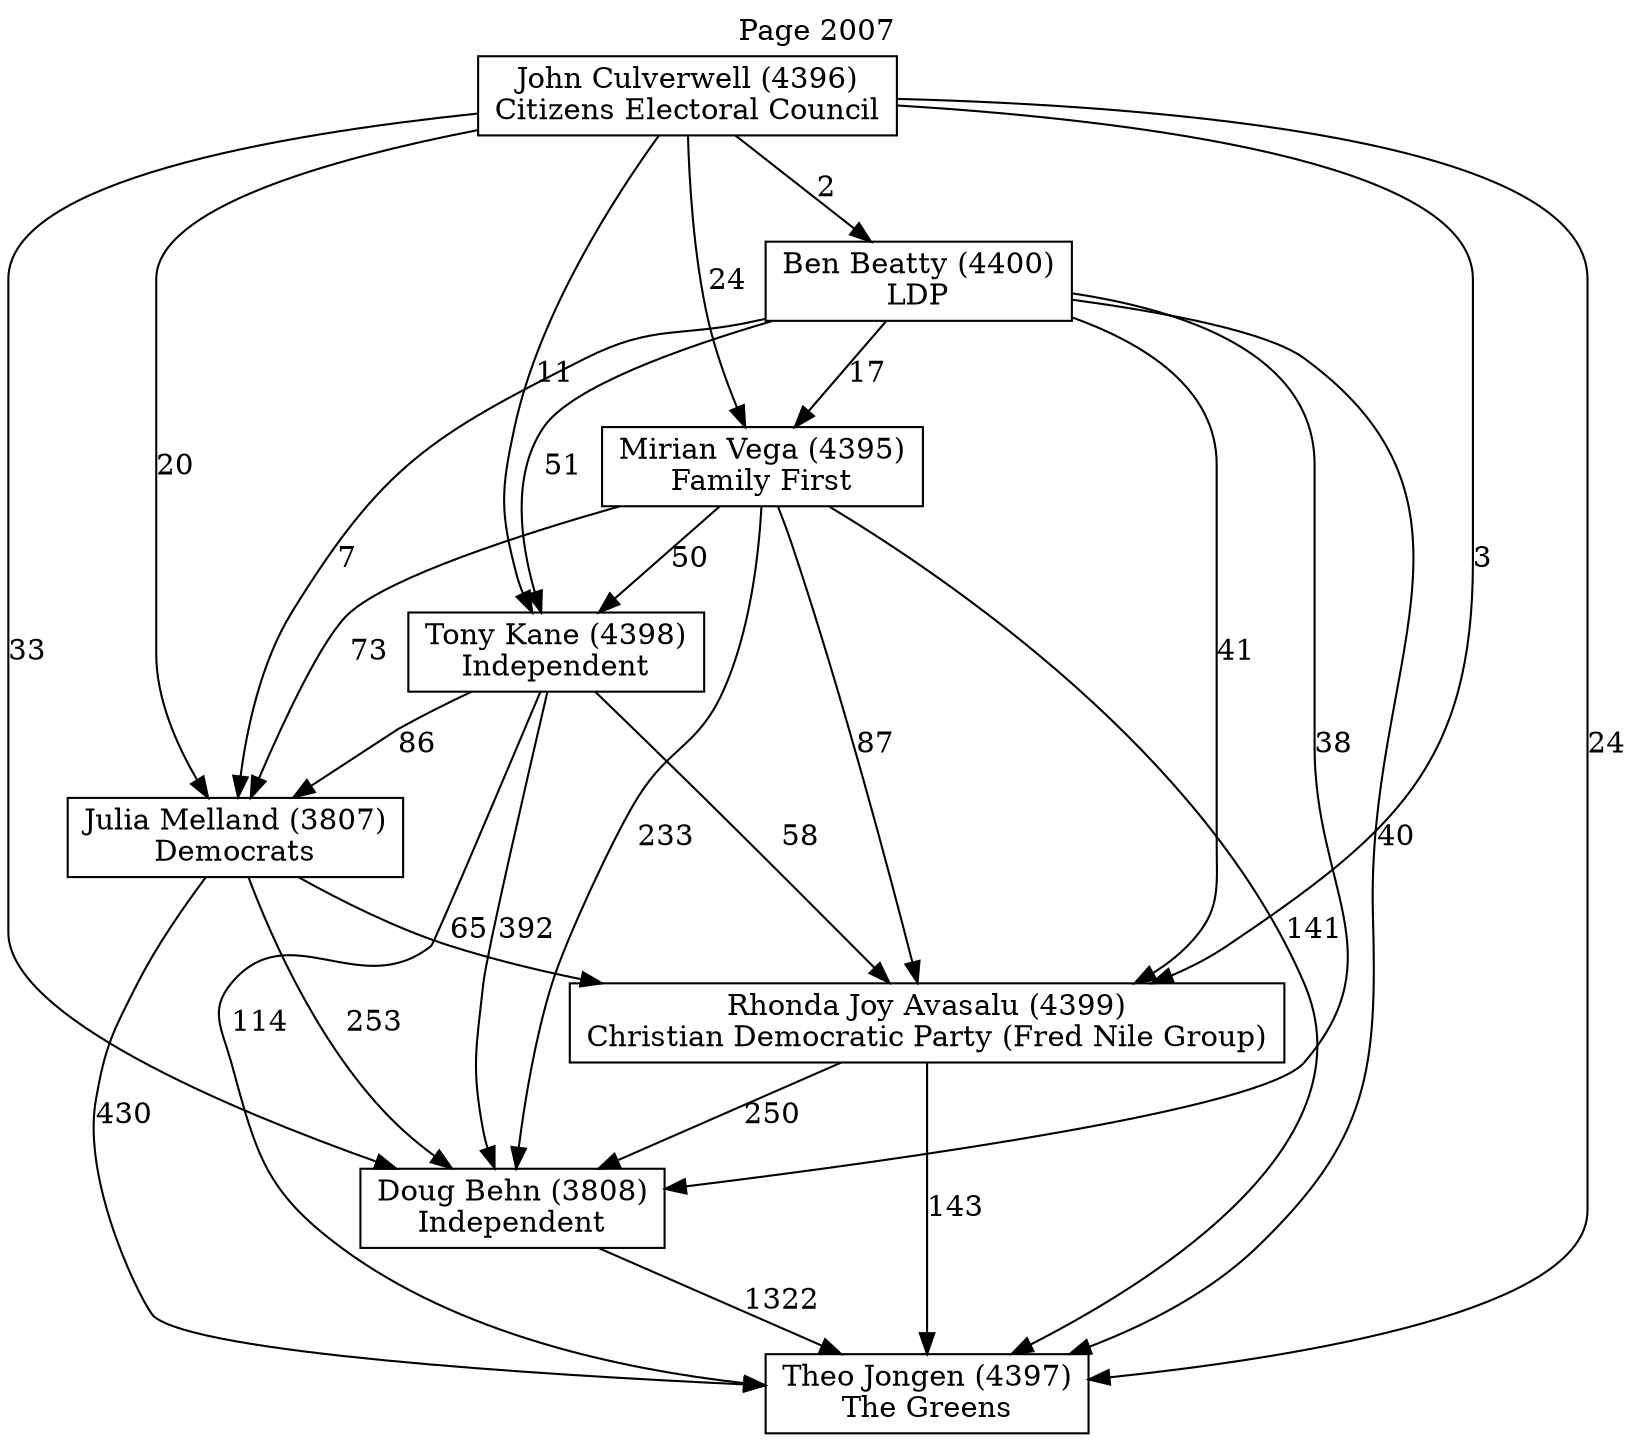 // House preference flow
digraph "Theo Jongen (4397)_Page_2007" {
	graph [label="Page 2007" labelloc=t mclimit=10]
	node [shape=box]
	"Theo Jongen (4397)" [label="Theo Jongen (4397)
The Greens"]
	"Doug Behn (3808)" [label="Doug Behn (3808)
Independent"]
	"Rhonda Joy Avasalu (4399)" [label="Rhonda Joy Avasalu (4399)
Christian Democratic Party (Fred Nile Group)"]
	"Julia Melland (3807)" [label="Julia Melland (3807)
Democrats"]
	"Tony Kane (4398)" [label="Tony Kane (4398)
Independent"]
	"Mirian Vega (4395)" [label="Mirian Vega (4395)
Family First"]
	"Ben Beatty (4400)" [label="Ben Beatty (4400)
LDP"]
	"John Culverwell (4396)" [label="John Culverwell (4396)
Citizens Electoral Council"]
	"Theo Jongen (4397)" [label="Theo Jongen (4397)
The Greens"]
	"Rhonda Joy Avasalu (4399)" [label="Rhonda Joy Avasalu (4399)
Christian Democratic Party (Fred Nile Group)"]
	"Julia Melland (3807)" [label="Julia Melland (3807)
Democrats"]
	"Tony Kane (4398)" [label="Tony Kane (4398)
Independent"]
	"Mirian Vega (4395)" [label="Mirian Vega (4395)
Family First"]
	"Ben Beatty (4400)" [label="Ben Beatty (4400)
LDP"]
	"John Culverwell (4396)" [label="John Culverwell (4396)
Citizens Electoral Council"]
	"Theo Jongen (4397)" [label="Theo Jongen (4397)
The Greens"]
	"Julia Melland (3807)" [label="Julia Melland (3807)
Democrats"]
	"Tony Kane (4398)" [label="Tony Kane (4398)
Independent"]
	"Mirian Vega (4395)" [label="Mirian Vega (4395)
Family First"]
	"Ben Beatty (4400)" [label="Ben Beatty (4400)
LDP"]
	"John Culverwell (4396)" [label="John Culverwell (4396)
Citizens Electoral Council"]
	"Theo Jongen (4397)" [label="Theo Jongen (4397)
The Greens"]
	"Tony Kane (4398)" [label="Tony Kane (4398)
Independent"]
	"Mirian Vega (4395)" [label="Mirian Vega (4395)
Family First"]
	"Ben Beatty (4400)" [label="Ben Beatty (4400)
LDP"]
	"John Culverwell (4396)" [label="John Culverwell (4396)
Citizens Electoral Council"]
	"Theo Jongen (4397)" [label="Theo Jongen (4397)
The Greens"]
	"Mirian Vega (4395)" [label="Mirian Vega (4395)
Family First"]
	"Ben Beatty (4400)" [label="Ben Beatty (4400)
LDP"]
	"John Culverwell (4396)" [label="John Culverwell (4396)
Citizens Electoral Council"]
	"Theo Jongen (4397)" [label="Theo Jongen (4397)
The Greens"]
	"Ben Beatty (4400)" [label="Ben Beatty (4400)
LDP"]
	"John Culverwell (4396)" [label="John Culverwell (4396)
Citizens Electoral Council"]
	"Theo Jongen (4397)" [label="Theo Jongen (4397)
The Greens"]
	"John Culverwell (4396)" [label="John Culverwell (4396)
Citizens Electoral Council"]
	"John Culverwell (4396)" [label="John Culverwell (4396)
Citizens Electoral Council"]
	"Ben Beatty (4400)" [label="Ben Beatty (4400)
LDP"]
	"John Culverwell (4396)" [label="John Culverwell (4396)
Citizens Electoral Council"]
	"John Culverwell (4396)" [label="John Culverwell (4396)
Citizens Electoral Council"]
	"Mirian Vega (4395)" [label="Mirian Vega (4395)
Family First"]
	"Ben Beatty (4400)" [label="Ben Beatty (4400)
LDP"]
	"John Culverwell (4396)" [label="John Culverwell (4396)
Citizens Electoral Council"]
	"Mirian Vega (4395)" [label="Mirian Vega (4395)
Family First"]
	"John Culverwell (4396)" [label="John Culverwell (4396)
Citizens Electoral Council"]
	"John Culverwell (4396)" [label="John Culverwell (4396)
Citizens Electoral Council"]
	"Ben Beatty (4400)" [label="Ben Beatty (4400)
LDP"]
	"John Culverwell (4396)" [label="John Culverwell (4396)
Citizens Electoral Council"]
	"John Culverwell (4396)" [label="John Culverwell (4396)
Citizens Electoral Council"]
	"Tony Kane (4398)" [label="Tony Kane (4398)
Independent"]
	"Mirian Vega (4395)" [label="Mirian Vega (4395)
Family First"]
	"Ben Beatty (4400)" [label="Ben Beatty (4400)
LDP"]
	"John Culverwell (4396)" [label="John Culverwell (4396)
Citizens Electoral Council"]
	"Tony Kane (4398)" [label="Tony Kane (4398)
Independent"]
	"Ben Beatty (4400)" [label="Ben Beatty (4400)
LDP"]
	"John Culverwell (4396)" [label="John Culverwell (4396)
Citizens Electoral Council"]
	"Tony Kane (4398)" [label="Tony Kane (4398)
Independent"]
	"John Culverwell (4396)" [label="John Culverwell (4396)
Citizens Electoral Council"]
	"John Culverwell (4396)" [label="John Culverwell (4396)
Citizens Electoral Council"]
	"Ben Beatty (4400)" [label="Ben Beatty (4400)
LDP"]
	"John Culverwell (4396)" [label="John Culverwell (4396)
Citizens Electoral Council"]
	"John Culverwell (4396)" [label="John Culverwell (4396)
Citizens Electoral Council"]
	"Mirian Vega (4395)" [label="Mirian Vega (4395)
Family First"]
	"Ben Beatty (4400)" [label="Ben Beatty (4400)
LDP"]
	"John Culverwell (4396)" [label="John Culverwell (4396)
Citizens Electoral Council"]
	"Mirian Vega (4395)" [label="Mirian Vega (4395)
Family First"]
	"John Culverwell (4396)" [label="John Culverwell (4396)
Citizens Electoral Council"]
	"John Culverwell (4396)" [label="John Culverwell (4396)
Citizens Electoral Council"]
	"Ben Beatty (4400)" [label="Ben Beatty (4400)
LDP"]
	"John Culverwell (4396)" [label="John Culverwell (4396)
Citizens Electoral Council"]
	"John Culverwell (4396)" [label="John Culverwell (4396)
Citizens Electoral Council"]
	"Julia Melland (3807)" [label="Julia Melland (3807)
Democrats"]
	"Tony Kane (4398)" [label="Tony Kane (4398)
Independent"]
	"Mirian Vega (4395)" [label="Mirian Vega (4395)
Family First"]
	"Ben Beatty (4400)" [label="Ben Beatty (4400)
LDP"]
	"John Culverwell (4396)" [label="John Culverwell (4396)
Citizens Electoral Council"]
	"Julia Melland (3807)" [label="Julia Melland (3807)
Democrats"]
	"Mirian Vega (4395)" [label="Mirian Vega (4395)
Family First"]
	"Ben Beatty (4400)" [label="Ben Beatty (4400)
LDP"]
	"John Culverwell (4396)" [label="John Culverwell (4396)
Citizens Electoral Council"]
	"Julia Melland (3807)" [label="Julia Melland (3807)
Democrats"]
	"Ben Beatty (4400)" [label="Ben Beatty (4400)
LDP"]
	"John Culverwell (4396)" [label="John Culverwell (4396)
Citizens Electoral Council"]
	"Julia Melland (3807)" [label="Julia Melland (3807)
Democrats"]
	"John Culverwell (4396)" [label="John Culverwell (4396)
Citizens Electoral Council"]
	"John Culverwell (4396)" [label="John Culverwell (4396)
Citizens Electoral Council"]
	"Ben Beatty (4400)" [label="Ben Beatty (4400)
LDP"]
	"John Culverwell (4396)" [label="John Culverwell (4396)
Citizens Electoral Council"]
	"John Culverwell (4396)" [label="John Culverwell (4396)
Citizens Electoral Council"]
	"Mirian Vega (4395)" [label="Mirian Vega (4395)
Family First"]
	"Ben Beatty (4400)" [label="Ben Beatty (4400)
LDP"]
	"John Culverwell (4396)" [label="John Culverwell (4396)
Citizens Electoral Council"]
	"Mirian Vega (4395)" [label="Mirian Vega (4395)
Family First"]
	"John Culverwell (4396)" [label="John Culverwell (4396)
Citizens Electoral Council"]
	"John Culverwell (4396)" [label="John Culverwell (4396)
Citizens Electoral Council"]
	"Ben Beatty (4400)" [label="Ben Beatty (4400)
LDP"]
	"John Culverwell (4396)" [label="John Culverwell (4396)
Citizens Electoral Council"]
	"John Culverwell (4396)" [label="John Culverwell (4396)
Citizens Electoral Council"]
	"Tony Kane (4398)" [label="Tony Kane (4398)
Independent"]
	"Mirian Vega (4395)" [label="Mirian Vega (4395)
Family First"]
	"Ben Beatty (4400)" [label="Ben Beatty (4400)
LDP"]
	"John Culverwell (4396)" [label="John Culverwell (4396)
Citizens Electoral Council"]
	"Tony Kane (4398)" [label="Tony Kane (4398)
Independent"]
	"Ben Beatty (4400)" [label="Ben Beatty (4400)
LDP"]
	"John Culverwell (4396)" [label="John Culverwell (4396)
Citizens Electoral Council"]
	"Tony Kane (4398)" [label="Tony Kane (4398)
Independent"]
	"John Culverwell (4396)" [label="John Culverwell (4396)
Citizens Electoral Council"]
	"John Culverwell (4396)" [label="John Culverwell (4396)
Citizens Electoral Council"]
	"Ben Beatty (4400)" [label="Ben Beatty (4400)
LDP"]
	"John Culverwell (4396)" [label="John Culverwell (4396)
Citizens Electoral Council"]
	"John Culverwell (4396)" [label="John Culverwell (4396)
Citizens Electoral Council"]
	"Mirian Vega (4395)" [label="Mirian Vega (4395)
Family First"]
	"Ben Beatty (4400)" [label="Ben Beatty (4400)
LDP"]
	"John Culverwell (4396)" [label="John Culverwell (4396)
Citizens Electoral Council"]
	"Mirian Vega (4395)" [label="Mirian Vega (4395)
Family First"]
	"John Culverwell (4396)" [label="John Culverwell (4396)
Citizens Electoral Council"]
	"John Culverwell (4396)" [label="John Culverwell (4396)
Citizens Electoral Council"]
	"Ben Beatty (4400)" [label="Ben Beatty (4400)
LDP"]
	"John Culverwell (4396)" [label="John Culverwell (4396)
Citizens Electoral Council"]
	"John Culverwell (4396)" [label="John Culverwell (4396)
Citizens Electoral Council"]
	"Rhonda Joy Avasalu (4399)" [label="Rhonda Joy Avasalu (4399)
Christian Democratic Party (Fred Nile Group)"]
	"Julia Melland (3807)" [label="Julia Melland (3807)
Democrats"]
	"Tony Kane (4398)" [label="Tony Kane (4398)
Independent"]
	"Mirian Vega (4395)" [label="Mirian Vega (4395)
Family First"]
	"Ben Beatty (4400)" [label="Ben Beatty (4400)
LDP"]
	"John Culverwell (4396)" [label="John Culverwell (4396)
Citizens Electoral Council"]
	"Rhonda Joy Avasalu (4399)" [label="Rhonda Joy Avasalu (4399)
Christian Democratic Party (Fred Nile Group)"]
	"Tony Kane (4398)" [label="Tony Kane (4398)
Independent"]
	"Mirian Vega (4395)" [label="Mirian Vega (4395)
Family First"]
	"Ben Beatty (4400)" [label="Ben Beatty (4400)
LDP"]
	"John Culverwell (4396)" [label="John Culverwell (4396)
Citizens Electoral Council"]
	"Rhonda Joy Avasalu (4399)" [label="Rhonda Joy Avasalu (4399)
Christian Democratic Party (Fred Nile Group)"]
	"Mirian Vega (4395)" [label="Mirian Vega (4395)
Family First"]
	"Ben Beatty (4400)" [label="Ben Beatty (4400)
LDP"]
	"John Culverwell (4396)" [label="John Culverwell (4396)
Citizens Electoral Council"]
	"Rhonda Joy Avasalu (4399)" [label="Rhonda Joy Avasalu (4399)
Christian Democratic Party (Fred Nile Group)"]
	"Ben Beatty (4400)" [label="Ben Beatty (4400)
LDP"]
	"John Culverwell (4396)" [label="John Culverwell (4396)
Citizens Electoral Council"]
	"Rhonda Joy Avasalu (4399)" [label="Rhonda Joy Avasalu (4399)
Christian Democratic Party (Fred Nile Group)"]
	"John Culverwell (4396)" [label="John Culverwell (4396)
Citizens Electoral Council"]
	"John Culverwell (4396)" [label="John Culverwell (4396)
Citizens Electoral Council"]
	"Ben Beatty (4400)" [label="Ben Beatty (4400)
LDP"]
	"John Culverwell (4396)" [label="John Culverwell (4396)
Citizens Electoral Council"]
	"John Culverwell (4396)" [label="John Culverwell (4396)
Citizens Electoral Council"]
	"Mirian Vega (4395)" [label="Mirian Vega (4395)
Family First"]
	"Ben Beatty (4400)" [label="Ben Beatty (4400)
LDP"]
	"John Culverwell (4396)" [label="John Culverwell (4396)
Citizens Electoral Council"]
	"Mirian Vega (4395)" [label="Mirian Vega (4395)
Family First"]
	"John Culverwell (4396)" [label="John Culverwell (4396)
Citizens Electoral Council"]
	"John Culverwell (4396)" [label="John Culverwell (4396)
Citizens Electoral Council"]
	"Ben Beatty (4400)" [label="Ben Beatty (4400)
LDP"]
	"John Culverwell (4396)" [label="John Culverwell (4396)
Citizens Electoral Council"]
	"John Culverwell (4396)" [label="John Culverwell (4396)
Citizens Electoral Council"]
	"Tony Kane (4398)" [label="Tony Kane (4398)
Independent"]
	"Mirian Vega (4395)" [label="Mirian Vega (4395)
Family First"]
	"Ben Beatty (4400)" [label="Ben Beatty (4400)
LDP"]
	"John Culverwell (4396)" [label="John Culverwell (4396)
Citizens Electoral Council"]
	"Tony Kane (4398)" [label="Tony Kane (4398)
Independent"]
	"Ben Beatty (4400)" [label="Ben Beatty (4400)
LDP"]
	"John Culverwell (4396)" [label="John Culverwell (4396)
Citizens Electoral Council"]
	"Tony Kane (4398)" [label="Tony Kane (4398)
Independent"]
	"John Culverwell (4396)" [label="John Culverwell (4396)
Citizens Electoral Council"]
	"John Culverwell (4396)" [label="John Culverwell (4396)
Citizens Electoral Council"]
	"Ben Beatty (4400)" [label="Ben Beatty (4400)
LDP"]
	"John Culverwell (4396)" [label="John Culverwell (4396)
Citizens Electoral Council"]
	"John Culverwell (4396)" [label="John Culverwell (4396)
Citizens Electoral Council"]
	"Mirian Vega (4395)" [label="Mirian Vega (4395)
Family First"]
	"Ben Beatty (4400)" [label="Ben Beatty (4400)
LDP"]
	"John Culverwell (4396)" [label="John Culverwell (4396)
Citizens Electoral Council"]
	"Mirian Vega (4395)" [label="Mirian Vega (4395)
Family First"]
	"John Culverwell (4396)" [label="John Culverwell (4396)
Citizens Electoral Council"]
	"John Culverwell (4396)" [label="John Culverwell (4396)
Citizens Electoral Council"]
	"Ben Beatty (4400)" [label="Ben Beatty (4400)
LDP"]
	"John Culverwell (4396)" [label="John Culverwell (4396)
Citizens Electoral Council"]
	"John Culverwell (4396)" [label="John Culverwell (4396)
Citizens Electoral Council"]
	"Julia Melland (3807)" [label="Julia Melland (3807)
Democrats"]
	"Tony Kane (4398)" [label="Tony Kane (4398)
Independent"]
	"Mirian Vega (4395)" [label="Mirian Vega (4395)
Family First"]
	"Ben Beatty (4400)" [label="Ben Beatty (4400)
LDP"]
	"John Culverwell (4396)" [label="John Culverwell (4396)
Citizens Electoral Council"]
	"Julia Melland (3807)" [label="Julia Melland (3807)
Democrats"]
	"Mirian Vega (4395)" [label="Mirian Vega (4395)
Family First"]
	"Ben Beatty (4400)" [label="Ben Beatty (4400)
LDP"]
	"John Culverwell (4396)" [label="John Culverwell (4396)
Citizens Electoral Council"]
	"Julia Melland (3807)" [label="Julia Melland (3807)
Democrats"]
	"Ben Beatty (4400)" [label="Ben Beatty (4400)
LDP"]
	"John Culverwell (4396)" [label="John Culverwell (4396)
Citizens Electoral Council"]
	"Julia Melland (3807)" [label="Julia Melland (3807)
Democrats"]
	"John Culverwell (4396)" [label="John Culverwell (4396)
Citizens Electoral Council"]
	"John Culverwell (4396)" [label="John Culverwell (4396)
Citizens Electoral Council"]
	"Ben Beatty (4400)" [label="Ben Beatty (4400)
LDP"]
	"John Culverwell (4396)" [label="John Culverwell (4396)
Citizens Electoral Council"]
	"John Culverwell (4396)" [label="John Culverwell (4396)
Citizens Electoral Council"]
	"Mirian Vega (4395)" [label="Mirian Vega (4395)
Family First"]
	"Ben Beatty (4400)" [label="Ben Beatty (4400)
LDP"]
	"John Culverwell (4396)" [label="John Culverwell (4396)
Citizens Electoral Council"]
	"Mirian Vega (4395)" [label="Mirian Vega (4395)
Family First"]
	"John Culverwell (4396)" [label="John Culverwell (4396)
Citizens Electoral Council"]
	"John Culverwell (4396)" [label="John Culverwell (4396)
Citizens Electoral Council"]
	"Ben Beatty (4400)" [label="Ben Beatty (4400)
LDP"]
	"John Culverwell (4396)" [label="John Culverwell (4396)
Citizens Electoral Council"]
	"John Culverwell (4396)" [label="John Culverwell (4396)
Citizens Electoral Council"]
	"Tony Kane (4398)" [label="Tony Kane (4398)
Independent"]
	"Mirian Vega (4395)" [label="Mirian Vega (4395)
Family First"]
	"Ben Beatty (4400)" [label="Ben Beatty (4400)
LDP"]
	"John Culverwell (4396)" [label="John Culverwell (4396)
Citizens Electoral Council"]
	"Tony Kane (4398)" [label="Tony Kane (4398)
Independent"]
	"Ben Beatty (4400)" [label="Ben Beatty (4400)
LDP"]
	"John Culverwell (4396)" [label="John Culverwell (4396)
Citizens Electoral Council"]
	"Tony Kane (4398)" [label="Tony Kane (4398)
Independent"]
	"John Culverwell (4396)" [label="John Culverwell (4396)
Citizens Electoral Council"]
	"John Culverwell (4396)" [label="John Culverwell (4396)
Citizens Electoral Council"]
	"Ben Beatty (4400)" [label="Ben Beatty (4400)
LDP"]
	"John Culverwell (4396)" [label="John Culverwell (4396)
Citizens Electoral Council"]
	"John Culverwell (4396)" [label="John Culverwell (4396)
Citizens Electoral Council"]
	"Mirian Vega (4395)" [label="Mirian Vega (4395)
Family First"]
	"Ben Beatty (4400)" [label="Ben Beatty (4400)
LDP"]
	"John Culverwell (4396)" [label="John Culverwell (4396)
Citizens Electoral Council"]
	"Mirian Vega (4395)" [label="Mirian Vega (4395)
Family First"]
	"John Culverwell (4396)" [label="John Culverwell (4396)
Citizens Electoral Council"]
	"John Culverwell (4396)" [label="John Culverwell (4396)
Citizens Electoral Council"]
	"Ben Beatty (4400)" [label="Ben Beatty (4400)
LDP"]
	"John Culverwell (4396)" [label="John Culverwell (4396)
Citizens Electoral Council"]
	"John Culverwell (4396)" [label="John Culverwell (4396)
Citizens Electoral Council"]
	"Doug Behn (3808)" [label="Doug Behn (3808)
Independent"]
	"Rhonda Joy Avasalu (4399)" [label="Rhonda Joy Avasalu (4399)
Christian Democratic Party (Fred Nile Group)"]
	"Julia Melland (3807)" [label="Julia Melland (3807)
Democrats"]
	"Tony Kane (4398)" [label="Tony Kane (4398)
Independent"]
	"Mirian Vega (4395)" [label="Mirian Vega (4395)
Family First"]
	"Ben Beatty (4400)" [label="Ben Beatty (4400)
LDP"]
	"John Culverwell (4396)" [label="John Culverwell (4396)
Citizens Electoral Council"]
	"Doug Behn (3808)" [label="Doug Behn (3808)
Independent"]
	"Julia Melland (3807)" [label="Julia Melland (3807)
Democrats"]
	"Tony Kane (4398)" [label="Tony Kane (4398)
Independent"]
	"Mirian Vega (4395)" [label="Mirian Vega (4395)
Family First"]
	"Ben Beatty (4400)" [label="Ben Beatty (4400)
LDP"]
	"John Culverwell (4396)" [label="John Culverwell (4396)
Citizens Electoral Council"]
	"Doug Behn (3808)" [label="Doug Behn (3808)
Independent"]
	"Tony Kane (4398)" [label="Tony Kane (4398)
Independent"]
	"Mirian Vega (4395)" [label="Mirian Vega (4395)
Family First"]
	"Ben Beatty (4400)" [label="Ben Beatty (4400)
LDP"]
	"John Culverwell (4396)" [label="John Culverwell (4396)
Citizens Electoral Council"]
	"Doug Behn (3808)" [label="Doug Behn (3808)
Independent"]
	"Mirian Vega (4395)" [label="Mirian Vega (4395)
Family First"]
	"Ben Beatty (4400)" [label="Ben Beatty (4400)
LDP"]
	"John Culverwell (4396)" [label="John Culverwell (4396)
Citizens Electoral Council"]
	"Doug Behn (3808)" [label="Doug Behn (3808)
Independent"]
	"Ben Beatty (4400)" [label="Ben Beatty (4400)
LDP"]
	"John Culverwell (4396)" [label="John Culverwell (4396)
Citizens Electoral Council"]
	"Doug Behn (3808)" [label="Doug Behn (3808)
Independent"]
	"John Culverwell (4396)" [label="John Culverwell (4396)
Citizens Electoral Council"]
	"John Culverwell (4396)" [label="John Culverwell (4396)
Citizens Electoral Council"]
	"Ben Beatty (4400)" [label="Ben Beatty (4400)
LDP"]
	"John Culverwell (4396)" [label="John Culverwell (4396)
Citizens Electoral Council"]
	"John Culverwell (4396)" [label="John Culverwell (4396)
Citizens Electoral Council"]
	"Mirian Vega (4395)" [label="Mirian Vega (4395)
Family First"]
	"Ben Beatty (4400)" [label="Ben Beatty (4400)
LDP"]
	"John Culverwell (4396)" [label="John Culverwell (4396)
Citizens Electoral Council"]
	"Mirian Vega (4395)" [label="Mirian Vega (4395)
Family First"]
	"John Culverwell (4396)" [label="John Culverwell (4396)
Citizens Electoral Council"]
	"John Culverwell (4396)" [label="John Culverwell (4396)
Citizens Electoral Council"]
	"Ben Beatty (4400)" [label="Ben Beatty (4400)
LDP"]
	"John Culverwell (4396)" [label="John Culverwell (4396)
Citizens Electoral Council"]
	"John Culverwell (4396)" [label="John Culverwell (4396)
Citizens Electoral Council"]
	"Tony Kane (4398)" [label="Tony Kane (4398)
Independent"]
	"Mirian Vega (4395)" [label="Mirian Vega (4395)
Family First"]
	"Ben Beatty (4400)" [label="Ben Beatty (4400)
LDP"]
	"John Culverwell (4396)" [label="John Culverwell (4396)
Citizens Electoral Council"]
	"Tony Kane (4398)" [label="Tony Kane (4398)
Independent"]
	"Ben Beatty (4400)" [label="Ben Beatty (4400)
LDP"]
	"John Culverwell (4396)" [label="John Culverwell (4396)
Citizens Electoral Council"]
	"Tony Kane (4398)" [label="Tony Kane (4398)
Independent"]
	"John Culverwell (4396)" [label="John Culverwell (4396)
Citizens Electoral Council"]
	"John Culverwell (4396)" [label="John Culverwell (4396)
Citizens Electoral Council"]
	"Ben Beatty (4400)" [label="Ben Beatty (4400)
LDP"]
	"John Culverwell (4396)" [label="John Culverwell (4396)
Citizens Electoral Council"]
	"John Culverwell (4396)" [label="John Culverwell (4396)
Citizens Electoral Council"]
	"Mirian Vega (4395)" [label="Mirian Vega (4395)
Family First"]
	"Ben Beatty (4400)" [label="Ben Beatty (4400)
LDP"]
	"John Culverwell (4396)" [label="John Culverwell (4396)
Citizens Electoral Council"]
	"Mirian Vega (4395)" [label="Mirian Vega (4395)
Family First"]
	"John Culverwell (4396)" [label="John Culverwell (4396)
Citizens Electoral Council"]
	"John Culverwell (4396)" [label="John Culverwell (4396)
Citizens Electoral Council"]
	"Ben Beatty (4400)" [label="Ben Beatty (4400)
LDP"]
	"John Culverwell (4396)" [label="John Culverwell (4396)
Citizens Electoral Council"]
	"John Culverwell (4396)" [label="John Culverwell (4396)
Citizens Electoral Council"]
	"Julia Melland (3807)" [label="Julia Melland (3807)
Democrats"]
	"Tony Kane (4398)" [label="Tony Kane (4398)
Independent"]
	"Mirian Vega (4395)" [label="Mirian Vega (4395)
Family First"]
	"Ben Beatty (4400)" [label="Ben Beatty (4400)
LDP"]
	"John Culverwell (4396)" [label="John Culverwell (4396)
Citizens Electoral Council"]
	"Julia Melland (3807)" [label="Julia Melland (3807)
Democrats"]
	"Mirian Vega (4395)" [label="Mirian Vega (4395)
Family First"]
	"Ben Beatty (4400)" [label="Ben Beatty (4400)
LDP"]
	"John Culverwell (4396)" [label="John Culverwell (4396)
Citizens Electoral Council"]
	"Julia Melland (3807)" [label="Julia Melland (3807)
Democrats"]
	"Ben Beatty (4400)" [label="Ben Beatty (4400)
LDP"]
	"John Culverwell (4396)" [label="John Culverwell (4396)
Citizens Electoral Council"]
	"Julia Melland (3807)" [label="Julia Melland (3807)
Democrats"]
	"John Culverwell (4396)" [label="John Culverwell (4396)
Citizens Electoral Council"]
	"John Culverwell (4396)" [label="John Culverwell (4396)
Citizens Electoral Council"]
	"Ben Beatty (4400)" [label="Ben Beatty (4400)
LDP"]
	"John Culverwell (4396)" [label="John Culverwell (4396)
Citizens Electoral Council"]
	"John Culverwell (4396)" [label="John Culverwell (4396)
Citizens Electoral Council"]
	"Mirian Vega (4395)" [label="Mirian Vega (4395)
Family First"]
	"Ben Beatty (4400)" [label="Ben Beatty (4400)
LDP"]
	"John Culverwell (4396)" [label="John Culverwell (4396)
Citizens Electoral Council"]
	"Mirian Vega (4395)" [label="Mirian Vega (4395)
Family First"]
	"John Culverwell (4396)" [label="John Culverwell (4396)
Citizens Electoral Council"]
	"John Culverwell (4396)" [label="John Culverwell (4396)
Citizens Electoral Council"]
	"Ben Beatty (4400)" [label="Ben Beatty (4400)
LDP"]
	"John Culverwell (4396)" [label="John Culverwell (4396)
Citizens Electoral Council"]
	"John Culverwell (4396)" [label="John Culverwell (4396)
Citizens Electoral Council"]
	"Tony Kane (4398)" [label="Tony Kane (4398)
Independent"]
	"Mirian Vega (4395)" [label="Mirian Vega (4395)
Family First"]
	"Ben Beatty (4400)" [label="Ben Beatty (4400)
LDP"]
	"John Culverwell (4396)" [label="John Culverwell (4396)
Citizens Electoral Council"]
	"Tony Kane (4398)" [label="Tony Kane (4398)
Independent"]
	"Ben Beatty (4400)" [label="Ben Beatty (4400)
LDP"]
	"John Culverwell (4396)" [label="John Culverwell (4396)
Citizens Electoral Council"]
	"Tony Kane (4398)" [label="Tony Kane (4398)
Independent"]
	"John Culverwell (4396)" [label="John Culverwell (4396)
Citizens Electoral Council"]
	"John Culverwell (4396)" [label="John Culverwell (4396)
Citizens Electoral Council"]
	"Ben Beatty (4400)" [label="Ben Beatty (4400)
LDP"]
	"John Culverwell (4396)" [label="John Culverwell (4396)
Citizens Electoral Council"]
	"John Culverwell (4396)" [label="John Culverwell (4396)
Citizens Electoral Council"]
	"Mirian Vega (4395)" [label="Mirian Vega (4395)
Family First"]
	"Ben Beatty (4400)" [label="Ben Beatty (4400)
LDP"]
	"John Culverwell (4396)" [label="John Culverwell (4396)
Citizens Electoral Council"]
	"Mirian Vega (4395)" [label="Mirian Vega (4395)
Family First"]
	"John Culverwell (4396)" [label="John Culverwell (4396)
Citizens Electoral Council"]
	"John Culverwell (4396)" [label="John Culverwell (4396)
Citizens Electoral Council"]
	"Ben Beatty (4400)" [label="Ben Beatty (4400)
LDP"]
	"John Culverwell (4396)" [label="John Culverwell (4396)
Citizens Electoral Council"]
	"John Culverwell (4396)" [label="John Culverwell (4396)
Citizens Electoral Council"]
	"Rhonda Joy Avasalu (4399)" [label="Rhonda Joy Avasalu (4399)
Christian Democratic Party (Fred Nile Group)"]
	"Julia Melland (3807)" [label="Julia Melland (3807)
Democrats"]
	"Tony Kane (4398)" [label="Tony Kane (4398)
Independent"]
	"Mirian Vega (4395)" [label="Mirian Vega (4395)
Family First"]
	"Ben Beatty (4400)" [label="Ben Beatty (4400)
LDP"]
	"John Culverwell (4396)" [label="John Culverwell (4396)
Citizens Electoral Council"]
	"Rhonda Joy Avasalu (4399)" [label="Rhonda Joy Avasalu (4399)
Christian Democratic Party (Fred Nile Group)"]
	"Tony Kane (4398)" [label="Tony Kane (4398)
Independent"]
	"Mirian Vega (4395)" [label="Mirian Vega (4395)
Family First"]
	"Ben Beatty (4400)" [label="Ben Beatty (4400)
LDP"]
	"John Culverwell (4396)" [label="John Culverwell (4396)
Citizens Electoral Council"]
	"Rhonda Joy Avasalu (4399)" [label="Rhonda Joy Avasalu (4399)
Christian Democratic Party (Fred Nile Group)"]
	"Mirian Vega (4395)" [label="Mirian Vega (4395)
Family First"]
	"Ben Beatty (4400)" [label="Ben Beatty (4400)
LDP"]
	"John Culverwell (4396)" [label="John Culverwell (4396)
Citizens Electoral Council"]
	"Rhonda Joy Avasalu (4399)" [label="Rhonda Joy Avasalu (4399)
Christian Democratic Party (Fred Nile Group)"]
	"Ben Beatty (4400)" [label="Ben Beatty (4400)
LDP"]
	"John Culverwell (4396)" [label="John Culverwell (4396)
Citizens Electoral Council"]
	"Rhonda Joy Avasalu (4399)" [label="Rhonda Joy Avasalu (4399)
Christian Democratic Party (Fred Nile Group)"]
	"John Culverwell (4396)" [label="John Culverwell (4396)
Citizens Electoral Council"]
	"John Culverwell (4396)" [label="John Culverwell (4396)
Citizens Electoral Council"]
	"Ben Beatty (4400)" [label="Ben Beatty (4400)
LDP"]
	"John Culverwell (4396)" [label="John Culverwell (4396)
Citizens Electoral Council"]
	"John Culverwell (4396)" [label="John Culverwell (4396)
Citizens Electoral Council"]
	"Mirian Vega (4395)" [label="Mirian Vega (4395)
Family First"]
	"Ben Beatty (4400)" [label="Ben Beatty (4400)
LDP"]
	"John Culverwell (4396)" [label="John Culverwell (4396)
Citizens Electoral Council"]
	"Mirian Vega (4395)" [label="Mirian Vega (4395)
Family First"]
	"John Culverwell (4396)" [label="John Culverwell (4396)
Citizens Electoral Council"]
	"John Culverwell (4396)" [label="John Culverwell (4396)
Citizens Electoral Council"]
	"Ben Beatty (4400)" [label="Ben Beatty (4400)
LDP"]
	"John Culverwell (4396)" [label="John Culverwell (4396)
Citizens Electoral Council"]
	"John Culverwell (4396)" [label="John Culverwell (4396)
Citizens Electoral Council"]
	"Tony Kane (4398)" [label="Tony Kane (4398)
Independent"]
	"Mirian Vega (4395)" [label="Mirian Vega (4395)
Family First"]
	"Ben Beatty (4400)" [label="Ben Beatty (4400)
LDP"]
	"John Culverwell (4396)" [label="John Culverwell (4396)
Citizens Electoral Council"]
	"Tony Kane (4398)" [label="Tony Kane (4398)
Independent"]
	"Ben Beatty (4400)" [label="Ben Beatty (4400)
LDP"]
	"John Culverwell (4396)" [label="John Culverwell (4396)
Citizens Electoral Council"]
	"Tony Kane (4398)" [label="Tony Kane (4398)
Independent"]
	"John Culverwell (4396)" [label="John Culverwell (4396)
Citizens Electoral Council"]
	"John Culverwell (4396)" [label="John Culverwell (4396)
Citizens Electoral Council"]
	"Ben Beatty (4400)" [label="Ben Beatty (4400)
LDP"]
	"John Culverwell (4396)" [label="John Culverwell (4396)
Citizens Electoral Council"]
	"John Culverwell (4396)" [label="John Culverwell (4396)
Citizens Electoral Council"]
	"Mirian Vega (4395)" [label="Mirian Vega (4395)
Family First"]
	"Ben Beatty (4400)" [label="Ben Beatty (4400)
LDP"]
	"John Culverwell (4396)" [label="John Culverwell (4396)
Citizens Electoral Council"]
	"Mirian Vega (4395)" [label="Mirian Vega (4395)
Family First"]
	"John Culverwell (4396)" [label="John Culverwell (4396)
Citizens Electoral Council"]
	"John Culverwell (4396)" [label="John Culverwell (4396)
Citizens Electoral Council"]
	"Ben Beatty (4400)" [label="Ben Beatty (4400)
LDP"]
	"John Culverwell (4396)" [label="John Culverwell (4396)
Citizens Electoral Council"]
	"John Culverwell (4396)" [label="John Culverwell (4396)
Citizens Electoral Council"]
	"Julia Melland (3807)" [label="Julia Melland (3807)
Democrats"]
	"Tony Kane (4398)" [label="Tony Kane (4398)
Independent"]
	"Mirian Vega (4395)" [label="Mirian Vega (4395)
Family First"]
	"Ben Beatty (4400)" [label="Ben Beatty (4400)
LDP"]
	"John Culverwell (4396)" [label="John Culverwell (4396)
Citizens Electoral Council"]
	"Julia Melland (3807)" [label="Julia Melland (3807)
Democrats"]
	"Mirian Vega (4395)" [label="Mirian Vega (4395)
Family First"]
	"Ben Beatty (4400)" [label="Ben Beatty (4400)
LDP"]
	"John Culverwell (4396)" [label="John Culverwell (4396)
Citizens Electoral Council"]
	"Julia Melland (3807)" [label="Julia Melland (3807)
Democrats"]
	"Ben Beatty (4400)" [label="Ben Beatty (4400)
LDP"]
	"John Culverwell (4396)" [label="John Culverwell (4396)
Citizens Electoral Council"]
	"Julia Melland (3807)" [label="Julia Melland (3807)
Democrats"]
	"John Culverwell (4396)" [label="John Culverwell (4396)
Citizens Electoral Council"]
	"John Culverwell (4396)" [label="John Culverwell (4396)
Citizens Electoral Council"]
	"Ben Beatty (4400)" [label="Ben Beatty (4400)
LDP"]
	"John Culverwell (4396)" [label="John Culverwell (4396)
Citizens Electoral Council"]
	"John Culverwell (4396)" [label="John Culverwell (4396)
Citizens Electoral Council"]
	"Mirian Vega (4395)" [label="Mirian Vega (4395)
Family First"]
	"Ben Beatty (4400)" [label="Ben Beatty (4400)
LDP"]
	"John Culverwell (4396)" [label="John Culverwell (4396)
Citizens Electoral Council"]
	"Mirian Vega (4395)" [label="Mirian Vega (4395)
Family First"]
	"John Culverwell (4396)" [label="John Culverwell (4396)
Citizens Electoral Council"]
	"John Culverwell (4396)" [label="John Culverwell (4396)
Citizens Electoral Council"]
	"Ben Beatty (4400)" [label="Ben Beatty (4400)
LDP"]
	"John Culverwell (4396)" [label="John Culverwell (4396)
Citizens Electoral Council"]
	"John Culverwell (4396)" [label="John Culverwell (4396)
Citizens Electoral Council"]
	"Tony Kane (4398)" [label="Tony Kane (4398)
Independent"]
	"Mirian Vega (4395)" [label="Mirian Vega (4395)
Family First"]
	"Ben Beatty (4400)" [label="Ben Beatty (4400)
LDP"]
	"John Culverwell (4396)" [label="John Culverwell (4396)
Citizens Electoral Council"]
	"Tony Kane (4398)" [label="Tony Kane (4398)
Independent"]
	"Ben Beatty (4400)" [label="Ben Beatty (4400)
LDP"]
	"John Culverwell (4396)" [label="John Culverwell (4396)
Citizens Electoral Council"]
	"Tony Kane (4398)" [label="Tony Kane (4398)
Independent"]
	"John Culverwell (4396)" [label="John Culverwell (4396)
Citizens Electoral Council"]
	"John Culverwell (4396)" [label="John Culverwell (4396)
Citizens Electoral Council"]
	"Ben Beatty (4400)" [label="Ben Beatty (4400)
LDP"]
	"John Culverwell (4396)" [label="John Culverwell (4396)
Citizens Electoral Council"]
	"John Culverwell (4396)" [label="John Culverwell (4396)
Citizens Electoral Council"]
	"Mirian Vega (4395)" [label="Mirian Vega (4395)
Family First"]
	"Ben Beatty (4400)" [label="Ben Beatty (4400)
LDP"]
	"John Culverwell (4396)" [label="John Culverwell (4396)
Citizens Electoral Council"]
	"Mirian Vega (4395)" [label="Mirian Vega (4395)
Family First"]
	"John Culverwell (4396)" [label="John Culverwell (4396)
Citizens Electoral Council"]
	"John Culverwell (4396)" [label="John Culverwell (4396)
Citizens Electoral Council"]
	"Ben Beatty (4400)" [label="Ben Beatty (4400)
LDP"]
	"John Culverwell (4396)" [label="John Culverwell (4396)
Citizens Electoral Council"]
	"John Culverwell (4396)" [label="John Culverwell (4396)
Citizens Electoral Council"]
	"Doug Behn (3808)" -> "Theo Jongen (4397)" [label=1322]
	"Rhonda Joy Avasalu (4399)" -> "Doug Behn (3808)" [label=250]
	"Julia Melland (3807)" -> "Rhonda Joy Avasalu (4399)" [label=65]
	"Tony Kane (4398)" -> "Julia Melland (3807)" [label=86]
	"Mirian Vega (4395)" -> "Tony Kane (4398)" [label=50]
	"Ben Beatty (4400)" -> "Mirian Vega (4395)" [label=17]
	"John Culverwell (4396)" -> "Ben Beatty (4400)" [label=2]
	"Rhonda Joy Avasalu (4399)" -> "Theo Jongen (4397)" [label=143]
	"Julia Melland (3807)" -> "Theo Jongen (4397)" [label=430]
	"Tony Kane (4398)" -> "Theo Jongen (4397)" [label=114]
	"Mirian Vega (4395)" -> "Theo Jongen (4397)" [label=141]
	"Ben Beatty (4400)" -> "Theo Jongen (4397)" [label=40]
	"John Culverwell (4396)" -> "Theo Jongen (4397)" [label=24]
	"John Culverwell (4396)" -> "Mirian Vega (4395)" [label=24]
	"Ben Beatty (4400)" -> "Tony Kane (4398)" [label=51]
	"John Culverwell (4396)" -> "Tony Kane (4398)" [label=11]
	"Mirian Vega (4395)" -> "Julia Melland (3807)" [label=73]
	"Ben Beatty (4400)" -> "Julia Melland (3807)" [label=7]
	"John Culverwell (4396)" -> "Julia Melland (3807)" [label=20]
	"Tony Kane (4398)" -> "Rhonda Joy Avasalu (4399)" [label=58]
	"Mirian Vega (4395)" -> "Rhonda Joy Avasalu (4399)" [label=87]
	"Ben Beatty (4400)" -> "Rhonda Joy Avasalu (4399)" [label=41]
	"John Culverwell (4396)" -> "Rhonda Joy Avasalu (4399)" [label=3]
	"Julia Melland (3807)" -> "Doug Behn (3808)" [label=253]
	"Tony Kane (4398)" -> "Doug Behn (3808)" [label=392]
	"Mirian Vega (4395)" -> "Doug Behn (3808)" [label=233]
	"Ben Beatty (4400)" -> "Doug Behn (3808)" [label=38]
	"John Culverwell (4396)" -> "Doug Behn (3808)" [label=33]
}
